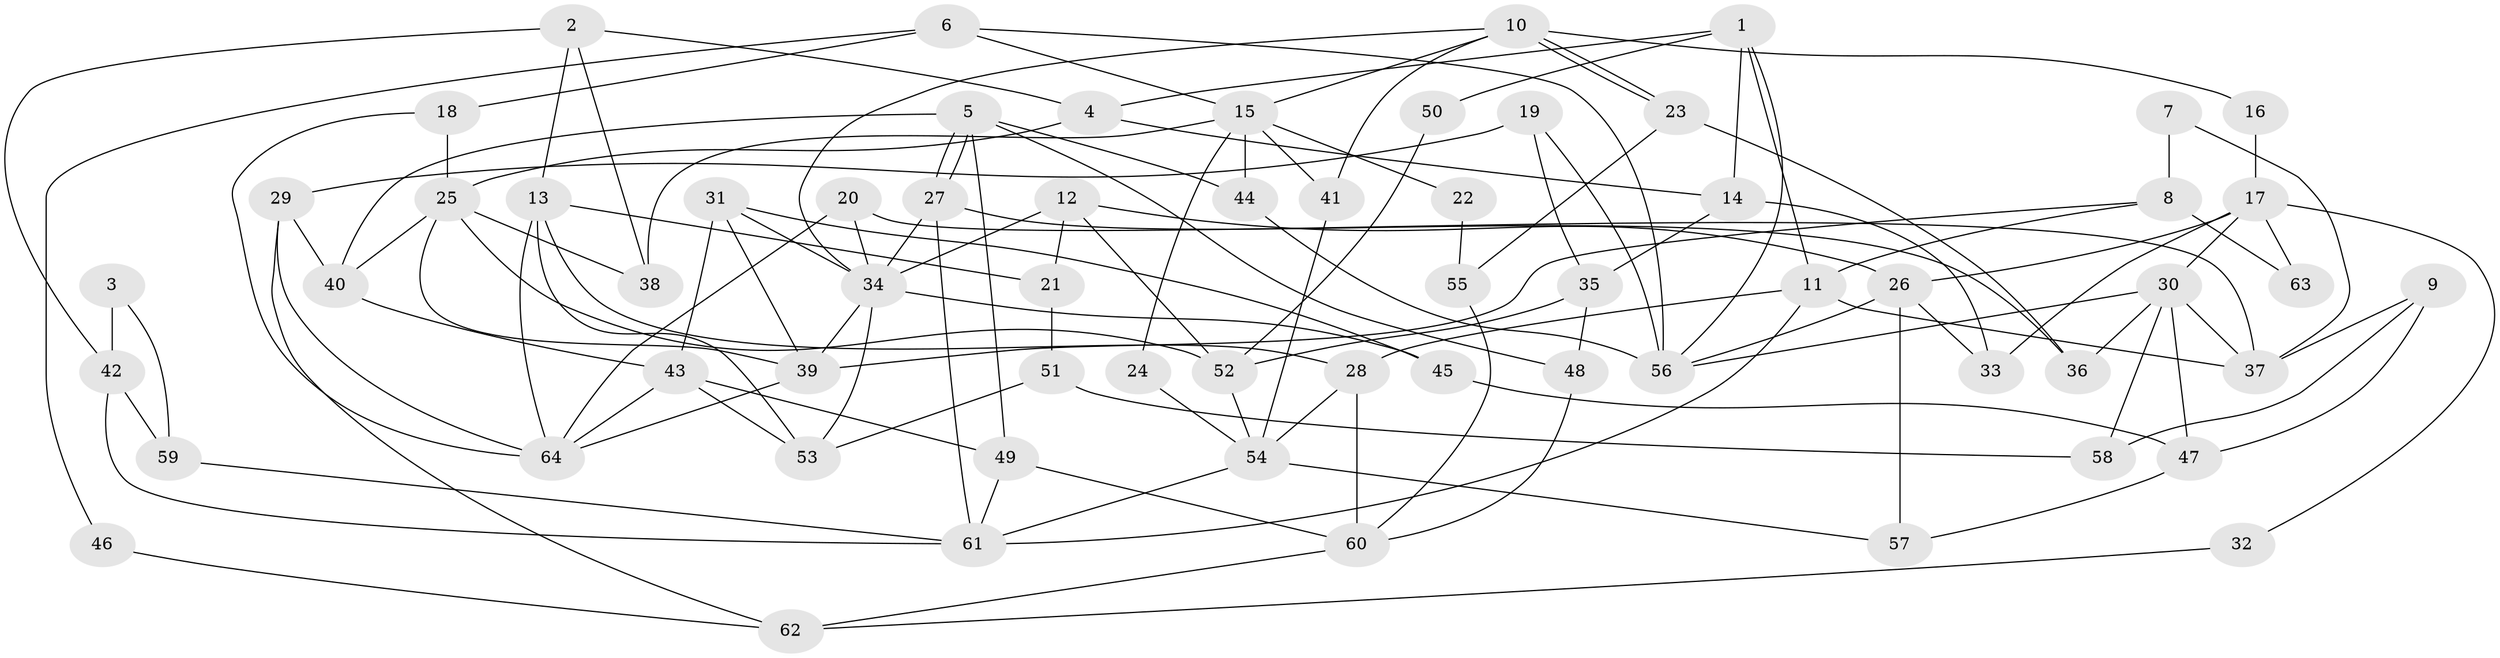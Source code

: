 // Generated by graph-tools (version 1.1) at 2025/51/03/09/25 04:51:40]
// undirected, 64 vertices, 128 edges
graph export_dot {
graph [start="1"]
  node [color=gray90,style=filled];
  1;
  2;
  3;
  4;
  5;
  6;
  7;
  8;
  9;
  10;
  11;
  12;
  13;
  14;
  15;
  16;
  17;
  18;
  19;
  20;
  21;
  22;
  23;
  24;
  25;
  26;
  27;
  28;
  29;
  30;
  31;
  32;
  33;
  34;
  35;
  36;
  37;
  38;
  39;
  40;
  41;
  42;
  43;
  44;
  45;
  46;
  47;
  48;
  49;
  50;
  51;
  52;
  53;
  54;
  55;
  56;
  57;
  58;
  59;
  60;
  61;
  62;
  63;
  64;
  1 -- 56;
  1 -- 14;
  1 -- 4;
  1 -- 11;
  1 -- 50;
  2 -- 38;
  2 -- 13;
  2 -- 4;
  2 -- 42;
  3 -- 42;
  3 -- 59;
  4 -- 14;
  4 -- 25;
  5 -- 27;
  5 -- 27;
  5 -- 40;
  5 -- 44;
  5 -- 48;
  5 -- 49;
  6 -- 56;
  6 -- 15;
  6 -- 18;
  6 -- 46;
  7 -- 8;
  7 -- 37;
  8 -- 39;
  8 -- 11;
  8 -- 63;
  9 -- 58;
  9 -- 37;
  9 -- 47;
  10 -- 23;
  10 -- 23;
  10 -- 15;
  10 -- 16;
  10 -- 34;
  10 -- 41;
  11 -- 28;
  11 -- 37;
  11 -- 61;
  12 -- 34;
  12 -- 52;
  12 -- 21;
  12 -- 26;
  13 -- 64;
  13 -- 53;
  13 -- 21;
  13 -- 28;
  14 -- 35;
  14 -- 33;
  15 -- 44;
  15 -- 41;
  15 -- 22;
  15 -- 24;
  15 -- 38;
  16 -- 17;
  17 -- 26;
  17 -- 30;
  17 -- 32;
  17 -- 33;
  17 -- 63;
  18 -- 25;
  18 -- 64;
  19 -- 29;
  19 -- 35;
  19 -- 56;
  20 -- 64;
  20 -- 34;
  20 -- 37;
  21 -- 51;
  22 -- 55;
  23 -- 36;
  23 -- 55;
  24 -- 54;
  25 -- 39;
  25 -- 38;
  25 -- 40;
  25 -- 52;
  26 -- 33;
  26 -- 56;
  26 -- 57;
  27 -- 61;
  27 -- 34;
  27 -- 36;
  28 -- 54;
  28 -- 60;
  29 -- 40;
  29 -- 64;
  29 -- 62;
  30 -- 56;
  30 -- 37;
  30 -- 36;
  30 -- 47;
  30 -- 58;
  31 -- 34;
  31 -- 45;
  31 -- 39;
  31 -- 43;
  32 -- 62;
  34 -- 39;
  34 -- 45;
  34 -- 53;
  35 -- 52;
  35 -- 48;
  39 -- 64;
  40 -- 43;
  41 -- 54;
  42 -- 61;
  42 -- 59;
  43 -- 64;
  43 -- 49;
  43 -- 53;
  44 -- 56;
  45 -- 47;
  46 -- 62;
  47 -- 57;
  48 -- 60;
  49 -- 60;
  49 -- 61;
  50 -- 52;
  51 -- 53;
  51 -- 58;
  52 -- 54;
  54 -- 57;
  54 -- 61;
  55 -- 60;
  59 -- 61;
  60 -- 62;
}
